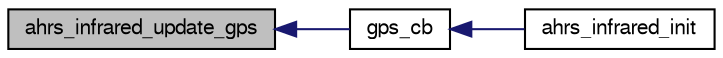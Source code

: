 digraph "ahrs_infrared_update_gps"
{
  edge [fontname="FreeSans",fontsize="10",labelfontname="FreeSans",labelfontsize="10"];
  node [fontname="FreeSans",fontsize="10",shape=record];
  rankdir="LR";
  Node1 [label="ahrs_infrared_update_gps",height=0.2,width=0.4,color="black", fillcolor="grey75", style="filled", fontcolor="black"];
  Node1 -> Node2 [dir="back",color="midnightblue",fontsize="10",style="solid",fontname="FreeSans"];
  Node2 [label="gps_cb",height=0.2,width=0.4,color="black", fillcolor="white", style="filled",URL="$ahrs__infrared_8c.html#a1c1656ce80fe1f1ad49fea691164dbf8"];
  Node2 -> Node3 [dir="back",color="midnightblue",fontsize="10",style="solid",fontname="FreeSans"];
  Node3 [label="ahrs_infrared_init",height=0.2,width=0.4,color="black", fillcolor="white", style="filled",URL="$ahrs__infrared_8h.html#a47f15746e2ec6072631ae5bd83a2caee"];
}
